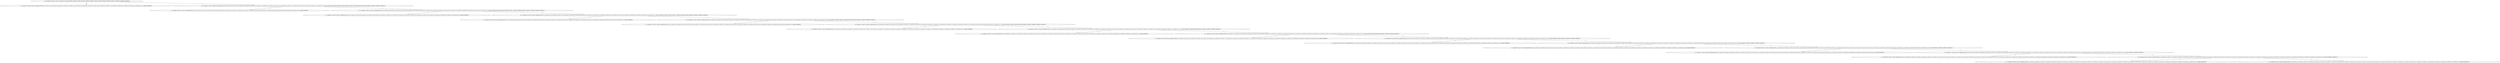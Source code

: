 digraph {
    0 [ label = "n=14, markers=0, start=32, stop=32, haplotype=[], samples=[SAMPLE1,SAMPLE2,SAMPLE3,SAMPLE4,SAMPLE5,SAMPLE6,SAMPLE7,SAMPLE8,SAMPLE9,SAMPLE10,SAMPLE11,SAMPLE12,SAMPLE13,SAMPLE14]" ]
    1 [ label = "n=1, markers=17, start=16, stop=32, haplotype=[chr9_16_G_T_1,chr9_17_A_C_0,chr9_18_G_T_0,chr9_19_A_C_0,chr9_20_G_T_0,chr9_21_A_C_0,chr9_22_G_T_0,chr9_23_A_C_0,chr9_24_G_T_0,chr9_25_A_C_0,chr9_26_G_T_0,chr9_27_A_C_0,chr9_28_G_T_0,chr9_29_A_C_0,chr9_30_G_T_0,chr9_31_A_C_0,chr9_32_G_T_1], samples=[SAMPLE1]" ]
    2 [ label = "n=13, markers=17, start=16, stop=32, haplotype=[chr9_16_G_T_0,chr9_17_A_C_0,chr9_18_G_T_0,chr9_19_A_C_0,chr9_20_G_T_0,chr9_21_A_C_0,chr9_22_G_T_0,chr9_23_A_C_0,chr9_24_G_T_0,chr9_25_A_C_0,chr9_26_G_T_0,chr9_27_A_C_0,chr9_28_G_T_0,chr9_29_A_C_0,chr9_30_G_T_0,chr9_31_A_C_0,chr9_32_G_T_1], samples=[SAMPLE2,SAMPLE3,SAMPLE4,SAMPLE5,SAMPLE6,SAMPLE7,SAMPLE8,SAMPLE9,SAMPLE10,SAMPLE11,SAMPLE12,SAMPLE13,SAMPLE14]" ]
    3 [ label = "n=1, markers=18, start=15, stop=32, haplotype=[chr9_15_A_C_1,chr9_16_G_T_0,chr9_17_A_C_0,chr9_18_G_T_0,chr9_19_A_C_0,chr9_20_G_T_0,chr9_21_A_C_0,chr9_22_G_T_0,chr9_23_A_C_0,chr9_24_G_T_0,chr9_25_A_C_0,chr9_26_G_T_0,chr9_27_A_C_0,chr9_28_G_T_0,chr9_29_A_C_0,chr9_30_G_T_0,chr9_31_A_C_0,chr9_32_G_T_1], samples=[SAMPLE2]" ]
    4 [ label = "n=12, markers=18, start=15, stop=32, haplotype=[chr9_15_A_C_0,chr9_16_G_T_0,chr9_17_A_C_0,chr9_18_G_T_0,chr9_19_A_C_0,chr9_20_G_T_0,chr9_21_A_C_0,chr9_22_G_T_0,chr9_23_A_C_0,chr9_24_G_T_0,chr9_25_A_C_0,chr9_26_G_T_0,chr9_27_A_C_0,chr9_28_G_T_0,chr9_29_A_C_0,chr9_30_G_T_0,chr9_31_A_C_0,chr9_32_G_T_1], samples=[SAMPLE3,SAMPLE4,SAMPLE5,SAMPLE6,SAMPLE7,SAMPLE8,SAMPLE9,SAMPLE10,SAMPLE11,SAMPLE12,SAMPLE13,SAMPLE14]" ]
    5 [ label = "n=1, markers=19, start=14, stop=32, haplotype=[chr9_14_G_T_1,chr9_15_A_C_0,chr9_16_G_T_0,chr9_17_A_C_0,chr9_18_G_T_0,chr9_19_A_C_0,chr9_20_G_T_0,chr9_21_A_C_0,chr9_22_G_T_0,chr9_23_A_C_0,chr9_24_G_T_0,chr9_25_A_C_0,chr9_26_G_T_0,chr9_27_A_C_0,chr9_28_G_T_0,chr9_29_A_C_0,chr9_30_G_T_0,chr9_31_A_C_0,chr9_32_G_T_1], samples=[SAMPLE3]" ]
    6 [ label = "n=11, markers=19, start=14, stop=32, haplotype=[chr9_14_G_T_0,chr9_15_A_C_0,chr9_16_G_T_0,chr9_17_A_C_0,chr9_18_G_T_0,chr9_19_A_C_0,chr9_20_G_T_0,chr9_21_A_C_0,chr9_22_G_T_0,chr9_23_A_C_0,chr9_24_G_T_0,chr9_25_A_C_0,chr9_26_G_T_0,chr9_27_A_C_0,chr9_28_G_T_0,chr9_29_A_C_0,chr9_30_G_T_0,chr9_31_A_C_0,chr9_32_G_T_1], samples=[SAMPLE4,SAMPLE5,SAMPLE6,SAMPLE7,SAMPLE8,SAMPLE9,SAMPLE10,SAMPLE11,SAMPLE12,SAMPLE13,SAMPLE14]" ]
    7 [ label = "n=1, markers=20, start=13, stop=32, haplotype=[chr9_13_A_C_1,chr9_14_G_T_0,chr9_15_A_C_0,chr9_16_G_T_0,chr9_17_A_C_0,chr9_18_G_T_0,chr9_19_A_C_0,chr9_20_G_T_0,chr9_21_A_C_0,chr9_22_G_T_0,chr9_23_A_C_0,chr9_24_G_T_0,chr9_25_A_C_0,chr9_26_G_T_0,chr9_27_A_C_0,chr9_28_G_T_0,chr9_29_A_C_0,chr9_30_G_T_0,chr9_31_A_C_0,chr9_32_G_T_1], samples=[SAMPLE4]" ]
    8 [ label = "n=10, markers=20, start=13, stop=32, haplotype=[chr9_13_A_C_0,chr9_14_G_T_0,chr9_15_A_C_0,chr9_16_G_T_0,chr9_17_A_C_0,chr9_18_G_T_0,chr9_19_A_C_0,chr9_20_G_T_0,chr9_21_A_C_0,chr9_22_G_T_0,chr9_23_A_C_0,chr9_24_G_T_0,chr9_25_A_C_0,chr9_26_G_T_0,chr9_27_A_C_0,chr9_28_G_T_0,chr9_29_A_C_0,chr9_30_G_T_0,chr9_31_A_C_0,chr9_32_G_T_1], samples=[SAMPLE5,SAMPLE6,SAMPLE7,SAMPLE8,SAMPLE9,SAMPLE10,SAMPLE11,SAMPLE12,SAMPLE13,SAMPLE14]" ]
    9 [ label = "n=1, markers=21, start=12, stop=32, haplotype=[chr9_12_G_T_1,chr9_13_A_C_0,chr9_14_G_T_0,chr9_15_A_C_0,chr9_16_G_T_0,chr9_17_A_C_0,chr9_18_G_T_0,chr9_19_A_C_0,chr9_20_G_T_0,chr9_21_A_C_0,chr9_22_G_T_0,chr9_23_A_C_0,chr9_24_G_T_0,chr9_25_A_C_0,chr9_26_G_T_0,chr9_27_A_C_0,chr9_28_G_T_0,chr9_29_A_C_0,chr9_30_G_T_0,chr9_31_A_C_0,chr9_32_G_T_1], samples=[SAMPLE5]" ]
    10 [ label = "n=9, markers=21, start=12, stop=32, haplotype=[chr9_12_G_T_0,chr9_13_A_C_0,chr9_14_G_T_0,chr9_15_A_C_0,chr9_16_G_T_0,chr9_17_A_C_0,chr9_18_G_T_0,chr9_19_A_C_0,chr9_20_G_T_0,chr9_21_A_C_0,chr9_22_G_T_0,chr9_23_A_C_0,chr9_24_G_T_0,chr9_25_A_C_0,chr9_26_G_T_0,chr9_27_A_C_0,chr9_28_G_T_0,chr9_29_A_C_0,chr9_30_G_T_0,chr9_31_A_C_0,chr9_32_G_T_1], samples=[SAMPLE6,SAMPLE7,SAMPLE8,SAMPLE9,SAMPLE10,SAMPLE11,SAMPLE12,SAMPLE13,SAMPLE14]" ]
    11 [ label = "n=1, markers=22, start=11, stop=32, haplotype=[chr9_11_A_C_1,chr9_12_G_T_0,chr9_13_A_C_0,chr9_14_G_T_0,chr9_15_A_C_0,chr9_16_G_T_0,chr9_17_A_C_0,chr9_18_G_T_0,chr9_19_A_C_0,chr9_20_G_T_0,chr9_21_A_C_0,chr9_22_G_T_0,chr9_23_A_C_0,chr9_24_G_T_0,chr9_25_A_C_0,chr9_26_G_T_0,chr9_27_A_C_0,chr9_28_G_T_0,chr9_29_A_C_0,chr9_30_G_T_0,chr9_31_A_C_0,chr9_32_G_T_1], samples=[SAMPLE6]" ]
    12 [ label = "n=8, markers=22, start=11, stop=32, haplotype=[chr9_11_A_C_0,chr9_12_G_T_0,chr9_13_A_C_0,chr9_14_G_T_0,chr9_15_A_C_0,chr9_16_G_T_0,chr9_17_A_C_0,chr9_18_G_T_0,chr9_19_A_C_0,chr9_20_G_T_0,chr9_21_A_C_0,chr9_22_G_T_0,chr9_23_A_C_0,chr9_24_G_T_0,chr9_25_A_C_0,chr9_26_G_T_0,chr9_27_A_C_0,chr9_28_G_T_0,chr9_29_A_C_0,chr9_30_G_T_0,chr9_31_A_C_0,chr9_32_G_T_1], samples=[SAMPLE7,SAMPLE8,SAMPLE9,SAMPLE10,SAMPLE11,SAMPLE12,SAMPLE13,SAMPLE14]" ]
    13 [ label = "n=1, markers=23, start=10, stop=32, haplotype=[chr9_10_G_T_1,chr9_11_A_C_0,chr9_12_G_T_0,chr9_13_A_C_0,chr9_14_G_T_0,chr9_15_A_C_0,chr9_16_G_T_0,chr9_17_A_C_0,chr9_18_G_T_0,chr9_19_A_C_0,chr9_20_G_T_0,chr9_21_A_C_0,chr9_22_G_T_0,chr9_23_A_C_0,chr9_24_G_T_0,chr9_25_A_C_0,chr9_26_G_T_0,chr9_27_A_C_0,chr9_28_G_T_0,chr9_29_A_C_0,chr9_30_G_T_0,chr9_31_A_C_0,chr9_32_G_T_1], samples=[SAMPLE7]" ]
    14 [ label = "n=7, markers=23, start=10, stop=32, haplotype=[chr9_10_G_T_0,chr9_11_A_C_0,chr9_12_G_T_0,chr9_13_A_C_0,chr9_14_G_T_0,chr9_15_A_C_0,chr9_16_G_T_0,chr9_17_A_C_0,chr9_18_G_T_0,chr9_19_A_C_0,chr9_20_G_T_0,chr9_21_A_C_0,chr9_22_G_T_0,chr9_23_A_C_0,chr9_24_G_T_0,chr9_25_A_C_0,chr9_26_G_T_0,chr9_27_A_C_0,chr9_28_G_T_0,chr9_29_A_C_0,chr9_30_G_T_0,chr9_31_A_C_0,chr9_32_G_T_1], samples=[SAMPLE8,SAMPLE9,SAMPLE10,SAMPLE11,SAMPLE12,SAMPLE13,SAMPLE14]" ]
    15 [ label = "n=1, markers=24, start=9, stop=32, haplotype=[chr9_9_A_C_1,chr9_10_G_T_0,chr9_11_A_C_0,chr9_12_G_T_0,chr9_13_A_C_0,chr9_14_G_T_0,chr9_15_A_C_0,chr9_16_G_T_0,chr9_17_A_C_0,chr9_18_G_T_0,chr9_19_A_C_0,chr9_20_G_T_0,chr9_21_A_C_0,chr9_22_G_T_0,chr9_23_A_C_0,chr9_24_G_T_0,chr9_25_A_C_0,chr9_26_G_T_0,chr9_27_A_C_0,chr9_28_G_T_0,chr9_29_A_C_0,chr9_30_G_T_0,chr9_31_A_C_0,chr9_32_G_T_1], samples=[SAMPLE8]" ]
    16 [ label = "n=6, markers=24, start=9, stop=32, haplotype=[chr9_9_A_C_0,chr9_10_G_T_0,chr9_11_A_C_0,chr9_12_G_T_0,chr9_13_A_C_0,chr9_14_G_T_0,chr9_15_A_C_0,chr9_16_G_T_0,chr9_17_A_C_0,chr9_18_G_T_0,chr9_19_A_C_0,chr9_20_G_T_0,chr9_21_A_C_0,chr9_22_G_T_0,chr9_23_A_C_0,chr9_24_G_T_0,chr9_25_A_C_0,chr9_26_G_T_0,chr9_27_A_C_0,chr9_28_G_T_0,chr9_29_A_C_0,chr9_30_G_T_0,chr9_31_A_C_0,chr9_32_G_T_1], samples=[SAMPLE9,SAMPLE10,SAMPLE11,SAMPLE12,SAMPLE13,SAMPLE14]" ]
    17 [ label = "n=1, markers=25, start=8, stop=32, haplotype=[chr9_8_G_T_1,chr9_9_A_C_0,chr9_10_G_T_0,chr9_11_A_C_0,chr9_12_G_T_0,chr9_13_A_C_0,chr9_14_G_T_0,chr9_15_A_C_0,chr9_16_G_T_0,chr9_17_A_C_0,chr9_18_G_T_0,chr9_19_A_C_0,chr9_20_G_T_0,chr9_21_A_C_0,chr9_22_G_T_0,chr9_23_A_C_0,chr9_24_G_T_0,chr9_25_A_C_0,chr9_26_G_T_0,chr9_27_A_C_0,chr9_28_G_T_0,chr9_29_A_C_0,chr9_30_G_T_0,chr9_31_A_C_0,chr9_32_G_T_1], samples=[SAMPLE9]" ]
    18 [ label = "n=5, markers=25, start=8, stop=32, haplotype=[chr9_8_G_T_0,chr9_9_A_C_0,chr9_10_G_T_0,chr9_11_A_C_0,chr9_12_G_T_0,chr9_13_A_C_0,chr9_14_G_T_0,chr9_15_A_C_0,chr9_16_G_T_0,chr9_17_A_C_0,chr9_18_G_T_0,chr9_19_A_C_0,chr9_20_G_T_0,chr9_21_A_C_0,chr9_22_G_T_0,chr9_23_A_C_0,chr9_24_G_T_0,chr9_25_A_C_0,chr9_26_G_T_0,chr9_27_A_C_0,chr9_28_G_T_0,chr9_29_A_C_0,chr9_30_G_T_0,chr9_31_A_C_0,chr9_32_G_T_1], samples=[SAMPLE10,SAMPLE11,SAMPLE12,SAMPLE13,SAMPLE14]" ]
    19 [ label = "n=1, markers=26, start=7, stop=32, haplotype=[chr9_7_A_C_1,chr9_8_G_T_0,chr9_9_A_C_0,chr9_10_G_T_0,chr9_11_A_C_0,chr9_12_G_T_0,chr9_13_A_C_0,chr9_14_G_T_0,chr9_15_A_C_0,chr9_16_G_T_0,chr9_17_A_C_0,chr9_18_G_T_0,chr9_19_A_C_0,chr9_20_G_T_0,chr9_21_A_C_0,chr9_22_G_T_0,chr9_23_A_C_0,chr9_24_G_T_0,chr9_25_A_C_0,chr9_26_G_T_0,chr9_27_A_C_0,chr9_28_G_T_0,chr9_29_A_C_0,chr9_30_G_T_0,chr9_31_A_C_0,chr9_32_G_T_1], samples=[SAMPLE10]" ]
    20 [ label = "n=4, markers=26, start=7, stop=32, haplotype=[chr9_7_A_C_0,chr9_8_G_T_0,chr9_9_A_C_0,chr9_10_G_T_0,chr9_11_A_C_0,chr9_12_G_T_0,chr9_13_A_C_0,chr9_14_G_T_0,chr9_15_A_C_0,chr9_16_G_T_0,chr9_17_A_C_0,chr9_18_G_T_0,chr9_19_A_C_0,chr9_20_G_T_0,chr9_21_A_C_0,chr9_22_G_T_0,chr9_23_A_C_0,chr9_24_G_T_0,chr9_25_A_C_0,chr9_26_G_T_0,chr9_27_A_C_0,chr9_28_G_T_0,chr9_29_A_C_0,chr9_30_G_T_0,chr9_31_A_C_0,chr9_32_G_T_1], samples=[SAMPLE11,SAMPLE12,SAMPLE13,SAMPLE14]" ]
    21 [ label = "n=1, markers=27, start=6, stop=32, haplotype=[chr9_6_G_T_1,chr9_7_A_C_0,chr9_8_G_T_0,chr9_9_A_C_0,chr9_10_G_T_0,chr9_11_A_C_0,chr9_12_G_T_0,chr9_13_A_C_0,chr9_14_G_T_0,chr9_15_A_C_0,chr9_16_G_T_0,chr9_17_A_C_0,chr9_18_G_T_0,chr9_19_A_C_0,chr9_20_G_T_0,chr9_21_A_C_0,chr9_22_G_T_0,chr9_23_A_C_0,chr9_24_G_T_0,chr9_25_A_C_0,chr9_26_G_T_0,chr9_27_A_C_0,chr9_28_G_T_0,chr9_29_A_C_0,chr9_30_G_T_0,chr9_31_A_C_0,chr9_32_G_T_1], samples=[SAMPLE11]" ]
    22 [ label = "n=3, markers=27, start=6, stop=32, haplotype=[chr9_6_G_T_0,chr9_7_A_C_0,chr9_8_G_T_0,chr9_9_A_C_0,chr9_10_G_T_0,chr9_11_A_C_0,chr9_12_G_T_0,chr9_13_A_C_0,chr9_14_G_T_0,chr9_15_A_C_0,chr9_16_G_T_0,chr9_17_A_C_0,chr9_18_G_T_0,chr9_19_A_C_0,chr9_20_G_T_0,chr9_21_A_C_0,chr9_22_G_T_0,chr9_23_A_C_0,chr9_24_G_T_0,chr9_25_A_C_0,chr9_26_G_T_0,chr9_27_A_C_0,chr9_28_G_T_0,chr9_29_A_C_0,chr9_30_G_T_0,chr9_31_A_C_0,chr9_32_G_T_1], samples=[SAMPLE12,SAMPLE13,SAMPLE14]" ]
    23 [ label = "n=1, markers=28, start=5, stop=32, haplotype=[chr9_5_A_C_1,chr9_6_G_T_0,chr9_7_A_C_0,chr9_8_G_T_0,chr9_9_A_C_0,chr9_10_G_T_0,chr9_11_A_C_0,chr9_12_G_T_0,chr9_13_A_C_0,chr9_14_G_T_0,chr9_15_A_C_0,chr9_16_G_T_0,chr9_17_A_C_0,chr9_18_G_T_0,chr9_19_A_C_0,chr9_20_G_T_0,chr9_21_A_C_0,chr9_22_G_T_0,chr9_23_A_C_0,chr9_24_G_T_0,chr9_25_A_C_0,chr9_26_G_T_0,chr9_27_A_C_0,chr9_28_G_T_0,chr9_29_A_C_0,chr9_30_G_T_0,chr9_31_A_C_0,chr9_32_G_T_1], samples=[SAMPLE12]" ]
    24 [ label = "n=2, markers=28, start=5, stop=32, haplotype=[chr9_5_A_C_0,chr9_6_G_T_0,chr9_7_A_C_0,chr9_8_G_T_0,chr9_9_A_C_0,chr9_10_G_T_0,chr9_11_A_C_0,chr9_12_G_T_0,chr9_13_A_C_0,chr9_14_G_T_0,chr9_15_A_C_0,chr9_16_G_T_0,chr9_17_A_C_0,chr9_18_G_T_0,chr9_19_A_C_0,chr9_20_G_T_0,chr9_21_A_C_0,chr9_22_G_T_0,chr9_23_A_C_0,chr9_24_G_T_0,chr9_25_A_C_0,chr9_26_G_T_0,chr9_27_A_C_0,chr9_28_G_T_0,chr9_29_A_C_0,chr9_30_G_T_0,chr9_31_A_C_0,chr9_32_G_T_1], samples=[SAMPLE13,SAMPLE14]" ]
    25 [ label = "n=1, markers=29, start=4, stop=32, haplotype=[chr9_4_G_T_1,chr9_5_A_C_0,chr9_6_G_T_0,chr9_7_A_C_0,chr9_8_G_T_0,chr9_9_A_C_0,chr9_10_G_T_0,chr9_11_A_C_0,chr9_12_G_T_0,chr9_13_A_C_0,chr9_14_G_T_0,chr9_15_A_C_0,chr9_16_G_T_0,chr9_17_A_C_0,chr9_18_G_T_0,chr9_19_A_C_0,chr9_20_G_T_0,chr9_21_A_C_0,chr9_22_G_T_0,chr9_23_A_C_0,chr9_24_G_T_0,chr9_25_A_C_0,chr9_26_G_T_0,chr9_27_A_C_0,chr9_28_G_T_0,chr9_29_A_C_0,chr9_30_G_T_0,chr9_31_A_C_0,chr9_32_G_T_1], samples=[SAMPLE13]" ]
    26 [ label = "n=1, markers=29, start=4, stop=32, haplotype=[chr9_4_G_T_0,chr9_5_A_C_0,chr9_6_G_T_0,chr9_7_A_C_0,chr9_8_G_T_0,chr9_9_A_C_0,chr9_10_G_T_0,chr9_11_A_C_0,chr9_12_G_T_0,chr9_13_A_C_0,chr9_14_G_T_0,chr9_15_A_C_0,chr9_16_G_T_0,chr9_17_A_C_0,chr9_18_G_T_0,chr9_19_A_C_0,chr9_20_G_T_0,chr9_21_A_C_0,chr9_22_G_T_0,chr9_23_A_C_0,chr9_24_G_T_0,chr9_25_A_C_0,chr9_26_G_T_0,chr9_27_A_C_0,chr9_28_G_T_0,chr9_29_A_C_0,chr9_30_G_T_0,chr9_31_A_C_0,chr9_32_G_T_1], samples=[SAMPLE14]" ]
    0 -> 1 [ label = "0" ]
    0 -> 2 [ label = "0" ]
    2 -> 3 [ label = "0" ]
    2 -> 4 [ label = "0" ]
    4 -> 5 [ label = "0" ]
    4 -> 6 [ label = "0" ]
    6 -> 7 [ label = "0" ]
    6 -> 8 [ label = "0" ]
    8 -> 9 [ label = "0" ]
    8 -> 10 [ label = "0" ]
    10 -> 11 [ label = "0" ]
    10 -> 12 [ label = "0" ]
    12 -> 13 [ label = "0" ]
    12 -> 14 [ label = "0" ]
    14 -> 15 [ label = "0" ]
    14 -> 16 [ label = "0" ]
    16 -> 17 [ label = "0" ]
    16 -> 18 [ label = "0" ]
    18 -> 19 [ label = "0" ]
    18 -> 20 [ label = "0" ]
    20 -> 21 [ label = "0" ]
    20 -> 22 [ label = "0" ]
    22 -> 23 [ label = "0" ]
    22 -> 24 [ label = "0" ]
    24 -> 25 [ label = "0" ]
    24 -> 26 [ label = "0" ]
}
